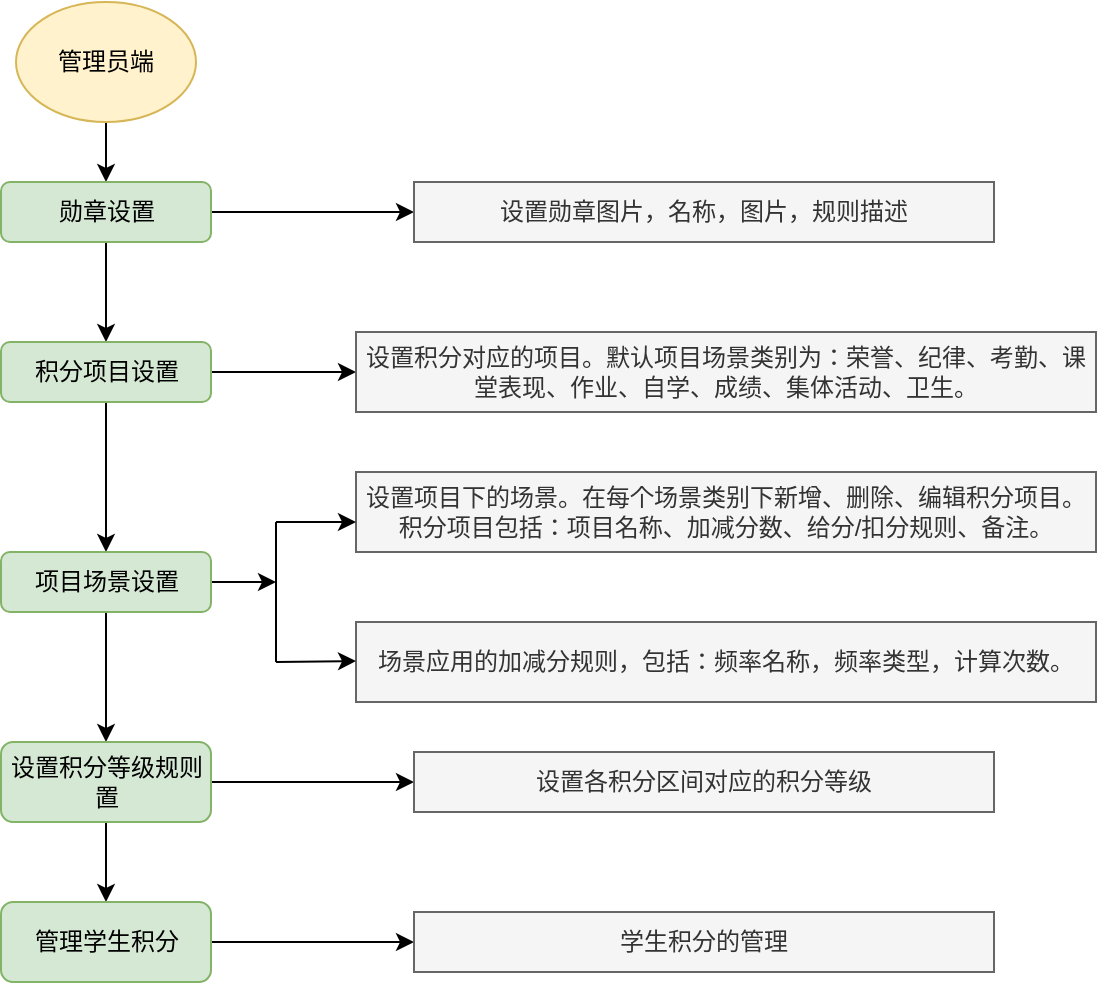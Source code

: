 <mxfile version="14.9.8" type="github" pages="2">
  <diagram id="oiV08wRDTRCFy15OqytV" name="Page-1">
    <mxGraphModel dx="942" dy="507" grid="1" gridSize="10" guides="1" tooltips="1" connect="1" arrows="1" fold="1" page="1" pageScale="1" pageWidth="827" pageHeight="1169" math="0" shadow="0">
      <root>
        <mxCell id="0" />
        <mxCell id="1" parent="0" />
        <mxCell id="uAQ2mNjvUwepVeP2NFKL-7" style="edgeStyle=orthogonalEdgeStyle;rounded=0;orthogonalLoop=1;jettySize=auto;html=1;exitX=0.5;exitY=1;exitDx=0;exitDy=0;entryX=0.5;entryY=0;entryDx=0;entryDy=0;" edge="1" parent="1" source="uAQ2mNjvUwepVeP2NFKL-2" target="uAQ2mNjvUwepVeP2NFKL-3">
          <mxGeometry relative="1" as="geometry" />
        </mxCell>
        <mxCell id="uAQ2mNjvUwepVeP2NFKL-2" value="&lt;span&gt;管理员端&lt;/span&gt;" style="ellipse;whiteSpace=wrap;html=1;fillColor=#fff2cc;strokeColor=#d6b656;" vertex="1" parent="1">
          <mxGeometry x="70" y="40" width="90" height="60" as="geometry" />
        </mxCell>
        <mxCell id="uAQ2mNjvUwepVeP2NFKL-6" style="edgeStyle=orthogonalEdgeStyle;rounded=0;orthogonalLoop=1;jettySize=auto;html=1;" edge="1" parent="1" source="uAQ2mNjvUwepVeP2NFKL-3" target="uAQ2mNjvUwepVeP2NFKL-5">
          <mxGeometry relative="1" as="geometry" />
        </mxCell>
        <mxCell id="uAQ2mNjvUwepVeP2NFKL-10" style="edgeStyle=orthogonalEdgeStyle;rounded=0;orthogonalLoop=1;jettySize=auto;html=1;exitX=0.5;exitY=1;exitDx=0;exitDy=0;" edge="1" parent="1" source="uAQ2mNjvUwepVeP2NFKL-3" target="uAQ2mNjvUwepVeP2NFKL-4">
          <mxGeometry relative="1" as="geometry" />
        </mxCell>
        <mxCell id="uAQ2mNjvUwepVeP2NFKL-3" value="勋章设置" style="rounded=1;whiteSpace=wrap;html=1;fillColor=#d5e8d4;strokeColor=#82b366;" vertex="1" parent="1">
          <mxGeometry x="62.5" y="130" width="105" height="30" as="geometry" />
        </mxCell>
        <mxCell id="uAQ2mNjvUwepVeP2NFKL-11" style="edgeStyle=orthogonalEdgeStyle;rounded=0;orthogonalLoop=1;jettySize=auto;html=1;exitX=1;exitY=0.5;exitDx=0;exitDy=0;entryX=0;entryY=0.5;entryDx=0;entryDy=0;" edge="1" parent="1" source="uAQ2mNjvUwepVeP2NFKL-4" target="uAQ2mNjvUwepVeP2NFKL-8">
          <mxGeometry relative="1" as="geometry" />
        </mxCell>
        <mxCell id="uAQ2mNjvUwepVeP2NFKL-23" style="rounded=0;orthogonalLoop=1;jettySize=auto;html=1;exitX=0.5;exitY=1;exitDx=0;exitDy=0;entryX=0.5;entryY=0;entryDx=0;entryDy=0;" edge="1" parent="1" source="uAQ2mNjvUwepVeP2NFKL-4" target="uAQ2mNjvUwepVeP2NFKL-12">
          <mxGeometry relative="1" as="geometry" />
        </mxCell>
        <mxCell id="uAQ2mNjvUwepVeP2NFKL-4" value="积分项目设置" style="rounded=1;whiteSpace=wrap;html=1;fillColor=#d5e8d4;strokeColor=#82b366;" vertex="1" parent="1">
          <mxGeometry x="62.5" y="210" width="105" height="30" as="geometry" />
        </mxCell>
        <mxCell id="uAQ2mNjvUwepVeP2NFKL-5" value="设置勋章图片，名称，图片，规则描述" style="rounded=0;whiteSpace=wrap;html=1;fillColor=#f5f5f5;strokeColor=#666666;fontColor=#333333;" vertex="1" parent="1">
          <mxGeometry x="269" y="130" width="290" height="30" as="geometry" />
        </mxCell>
        <mxCell id="uAQ2mNjvUwepVeP2NFKL-8" value="设置积分对应的项目。默认项目场景类别为：荣誉、纪律、考勤、课堂表现、作业、自学、成绩、集体活动、卫生。" style="rounded=0;whiteSpace=wrap;html=1;fillColor=#f5f5f5;strokeColor=#666666;fontColor=#333333;" vertex="1" parent="1">
          <mxGeometry x="240" y="205" width="370" height="40" as="geometry" />
        </mxCell>
        <mxCell id="uAQ2mNjvUwepVeP2NFKL-22" style="edgeStyle=none;rounded=0;orthogonalLoop=1;jettySize=auto;html=1;exitX=1;exitY=0.5;exitDx=0;exitDy=0;" edge="1" parent="1" source="uAQ2mNjvUwepVeP2NFKL-12">
          <mxGeometry relative="1" as="geometry">
            <mxPoint x="200" y="330" as="targetPoint" />
          </mxGeometry>
        </mxCell>
        <mxCell id="uAQ2mNjvUwepVeP2NFKL-28" style="edgeStyle=none;rounded=0;orthogonalLoop=1;jettySize=auto;html=1;exitX=0.5;exitY=1;exitDx=0;exitDy=0;entryX=0.5;entryY=0;entryDx=0;entryDy=0;" edge="1" parent="1" source="uAQ2mNjvUwepVeP2NFKL-12" target="uAQ2mNjvUwepVeP2NFKL-24">
          <mxGeometry relative="1" as="geometry" />
        </mxCell>
        <mxCell id="uAQ2mNjvUwepVeP2NFKL-12" value="项目场景设置" style="rounded=1;whiteSpace=wrap;html=1;fillColor=#d5e8d4;strokeColor=#82b366;" vertex="1" parent="1">
          <mxGeometry x="62.5" y="315" width="105" height="30" as="geometry" />
        </mxCell>
        <mxCell id="uAQ2mNjvUwepVeP2NFKL-13" value="设置项目下的场景。在每个场景类别下新增、删除、编辑积分项目。积分项目包括：项目名称、加减分数、给分/扣分规则、备注。" style="rounded=0;whiteSpace=wrap;html=1;fillColor=#f5f5f5;strokeColor=#666666;fontColor=#333333;" vertex="1" parent="1">
          <mxGeometry x="240" y="275" width="370" height="40" as="geometry" />
        </mxCell>
        <mxCell id="uAQ2mNjvUwepVeP2NFKL-14" value="场景应用的加减分规则，包括：频率名称，频率类型，计算次数。" style="rounded=0;whiteSpace=wrap;html=1;fillColor=#f5f5f5;strokeColor=#666666;fontColor=#333333;" vertex="1" parent="1">
          <mxGeometry x="240" y="350" width="370" height="40" as="geometry" />
        </mxCell>
        <mxCell id="uAQ2mNjvUwepVeP2NFKL-19" value="" style="endArrow=none;html=1;" edge="1" parent="1">
          <mxGeometry width="50" height="50" relative="1" as="geometry">
            <mxPoint x="200" y="370" as="sourcePoint" />
            <mxPoint x="200" y="300" as="targetPoint" />
            <Array as="points">
              <mxPoint x="200" y="340" />
            </Array>
          </mxGeometry>
        </mxCell>
        <mxCell id="uAQ2mNjvUwepVeP2NFKL-20" style="edgeStyle=none;rounded=0;orthogonalLoop=1;jettySize=auto;html=1;entryX=0;entryY=0.5;entryDx=0;entryDy=0;" edge="1" parent="1">
          <mxGeometry relative="1" as="geometry">
            <mxPoint x="200" y="370" as="sourcePoint" />
            <mxPoint x="240" y="369.5" as="targetPoint" />
          </mxGeometry>
        </mxCell>
        <mxCell id="uAQ2mNjvUwepVeP2NFKL-21" style="edgeStyle=none;rounded=0;orthogonalLoop=1;jettySize=auto;html=1;entryX=0;entryY=0.5;entryDx=0;entryDy=0;" edge="1" parent="1">
          <mxGeometry relative="1" as="geometry">
            <mxPoint x="200" y="300" as="sourcePoint" />
            <mxPoint x="240" y="300" as="targetPoint" />
          </mxGeometry>
        </mxCell>
        <mxCell id="uAQ2mNjvUwepVeP2NFKL-27" style="edgeStyle=none;rounded=0;orthogonalLoop=1;jettySize=auto;html=1;exitX=1;exitY=0.5;exitDx=0;exitDy=0;entryX=0;entryY=0.5;entryDx=0;entryDy=0;" edge="1" parent="1" source="uAQ2mNjvUwepVeP2NFKL-24" target="uAQ2mNjvUwepVeP2NFKL-26">
          <mxGeometry relative="1" as="geometry" />
        </mxCell>
        <mxCell id="uAQ2mNjvUwepVeP2NFKL-31" style="edgeStyle=none;rounded=0;orthogonalLoop=1;jettySize=auto;html=1;exitX=0.5;exitY=1;exitDx=0;exitDy=0;entryX=0.5;entryY=0;entryDx=0;entryDy=0;" edge="1" parent="1" source="uAQ2mNjvUwepVeP2NFKL-24" target="uAQ2mNjvUwepVeP2NFKL-29">
          <mxGeometry relative="1" as="geometry" />
        </mxCell>
        <mxCell id="uAQ2mNjvUwepVeP2NFKL-24" value="设置积分等级规则置" style="rounded=1;whiteSpace=wrap;html=1;fillColor=#d5e8d4;strokeColor=#82b366;" vertex="1" parent="1">
          <mxGeometry x="62.5" y="410" width="105" height="40" as="geometry" />
        </mxCell>
        <mxCell id="uAQ2mNjvUwepVeP2NFKL-26" value="设置各积分区间对应的积分等级" style="rounded=0;whiteSpace=wrap;html=1;fillColor=#f5f5f5;strokeColor=#666666;fontColor=#333333;" vertex="1" parent="1">
          <mxGeometry x="269" y="415" width="290" height="30" as="geometry" />
        </mxCell>
        <mxCell id="uAQ2mNjvUwepVeP2NFKL-32" style="edgeStyle=none;rounded=0;orthogonalLoop=1;jettySize=auto;html=1;exitX=1;exitY=0.5;exitDx=0;exitDy=0;entryX=0;entryY=0.5;entryDx=0;entryDy=0;" edge="1" parent="1" source="uAQ2mNjvUwepVeP2NFKL-29" target="uAQ2mNjvUwepVeP2NFKL-30">
          <mxGeometry relative="1" as="geometry" />
        </mxCell>
        <mxCell id="uAQ2mNjvUwepVeP2NFKL-29" value="管理学生积分" style="rounded=1;whiteSpace=wrap;html=1;fillColor=#d5e8d4;strokeColor=#82b366;" vertex="1" parent="1">
          <mxGeometry x="62.5" y="490" width="105" height="40" as="geometry" />
        </mxCell>
        <mxCell id="uAQ2mNjvUwepVeP2NFKL-30" value="学生积分的管理" style="rounded=0;whiteSpace=wrap;html=1;fillColor=#f5f5f5;strokeColor=#666666;fontColor=#333333;" vertex="1" parent="1">
          <mxGeometry x="269" y="495" width="290" height="30" as="geometry" />
        </mxCell>
      </root>
    </mxGraphModel>
  </diagram>
  <diagram id="3Bh-lF-3emFQRgVDbQ4a" name="Page-2">
    <mxGraphModel dx="942" dy="507" grid="1" gridSize="10" guides="1" tooltips="1" connect="1" arrows="1" fold="1" page="1" pageScale="1" pageWidth="827" pageHeight="1169" math="0" shadow="0">
      <root>
        <mxCell id="rbgn_vT0f06PPxG1StTC-0" />
        <mxCell id="rbgn_vT0f06PPxG1StTC-1" parent="rbgn_vT0f06PPxG1StTC-0" />
        <mxCell id="-gxkwIReDW0bt9_yIGGE-0" style="edgeStyle=orthogonalEdgeStyle;rounded=0;orthogonalLoop=1;jettySize=auto;html=1;exitX=0.5;exitY=1;exitDx=0;exitDy=0;entryX=0.5;entryY=0;entryDx=0;entryDy=0;" edge="1" parent="rbgn_vT0f06PPxG1StTC-1" source="-gxkwIReDW0bt9_yIGGE-1" target="-gxkwIReDW0bt9_yIGGE-4">
          <mxGeometry relative="1" as="geometry" />
        </mxCell>
        <mxCell id="-gxkwIReDW0bt9_yIGGE-1" value="&lt;span&gt;教师端&lt;/span&gt;" style="ellipse;whiteSpace=wrap;html=1;fillColor=#fff2cc;strokeColor=#d6b656;" vertex="1" parent="rbgn_vT0f06PPxG1StTC-1">
          <mxGeometry x="70" y="40" width="90" height="60" as="geometry" />
        </mxCell>
        <mxCell id="-gxkwIReDW0bt9_yIGGE-3" style="edgeStyle=orthogonalEdgeStyle;rounded=0;orthogonalLoop=1;jettySize=auto;html=1;exitX=0.5;exitY=1;exitDx=0;exitDy=0;entryX=0.5;entryY=0;entryDx=0;entryDy=0;" edge="1" parent="rbgn_vT0f06PPxG1StTC-1" source="-gxkwIReDW0bt9_yIGGE-4" target="-gxkwIReDW0bt9_yIGGE-12">
          <mxGeometry relative="1" as="geometry">
            <mxPoint x="115" y="210" as="targetPoint" />
          </mxGeometry>
        </mxCell>
        <mxCell id="-gxkwIReDW0bt9_yIGGE-25" style="edgeStyle=none;rounded=0;orthogonalLoop=1;jettySize=auto;html=1;exitX=1;exitY=0.5;exitDx=0;exitDy=0;" edge="1" parent="rbgn_vT0f06PPxG1StTC-1" source="-gxkwIReDW0bt9_yIGGE-4">
          <mxGeometry relative="1" as="geometry">
            <mxPoint x="200" y="145" as="targetPoint" />
          </mxGeometry>
        </mxCell>
        <mxCell id="-gxkwIReDW0bt9_yIGGE-4" value="查看班级积分概况" style="rounded=1;whiteSpace=wrap;html=1;fillColor=#d5e8d4;strokeColor=#82b366;" vertex="1" parent="rbgn_vT0f06PPxG1StTC-1">
          <mxGeometry x="62.5" y="130" width="105" height="30" as="geometry" />
        </mxCell>
        <mxCell id="-gxkwIReDW0bt9_yIGGE-8" value="查看最高积分、最低积分、平均积分、平均积分年级排名" style="rounded=0;whiteSpace=wrap;html=1;fillColor=#f5f5f5;strokeColor=#666666;fontColor=#333333;" vertex="1" parent="rbgn_vT0f06PPxG1StTC-1">
          <mxGeometry x="240" y="90" width="370" height="30" as="geometry" />
        </mxCell>
        <mxCell id="-gxkwIReDW0bt9_yIGGE-9" value="查看班级积分平均分综合图、学生积分等级分布图" style="rounded=0;whiteSpace=wrap;html=1;fillColor=#f5f5f5;strokeColor=#666666;fontColor=#333333;" vertex="1" parent="rbgn_vT0f06PPxG1StTC-1">
          <mxGeometry x="240" y="170" width="370" height="30" as="geometry" />
        </mxCell>
        <mxCell id="-gxkwIReDW0bt9_yIGGE-12" value="管理学生积分" style="rounded=1;whiteSpace=wrap;html=1;fillColor=#d5e8d4;strokeColor=#82b366;" vertex="1" parent="rbgn_vT0f06PPxG1StTC-1">
          <mxGeometry x="62.5" y="315" width="105" height="30" as="geometry" />
        </mxCell>
        <mxCell id="-gxkwIReDW0bt9_yIGGE-13" value="查看学生详细积分表，可按姓名、学号、总积分、积分排名、 各积分类别进行排序显示" style="rounded=0;whiteSpace=wrap;html=1;fillColor=#f5f5f5;strokeColor=#666666;fontColor=#333333;" vertex="1" parent="rbgn_vT0f06PPxG1StTC-1">
          <mxGeometry x="240" y="240" width="370" height="40" as="geometry" />
        </mxCell>
        <mxCell id="-gxkwIReDW0bt9_yIGGE-14" value="增加、删除学生积分项目" style="rounded=0;whiteSpace=wrap;html=1;fillColor=#f5f5f5;strokeColor=#666666;fontColor=#333333;" vertex="1" parent="rbgn_vT0f06PPxG1StTC-1">
          <mxGeometry x="240" y="310" width="370" height="40" as="geometry" />
        </mxCell>
        <mxCell id="-gxkwIReDW0bt9_yIGGE-15" value="" style="endArrow=none;html=1;" edge="1" parent="rbgn_vT0f06PPxG1StTC-1">
          <mxGeometry width="50" height="50" relative="1" as="geometry">
            <mxPoint x="200" y="390" as="sourcePoint" />
            <mxPoint x="200" y="260" as="targetPoint" />
            <Array as="points">
              <mxPoint x="200" y="340" />
            </Array>
          </mxGeometry>
        </mxCell>
        <mxCell id="-gxkwIReDW0bt9_yIGGE-16" style="edgeStyle=none;rounded=0;orthogonalLoop=1;jettySize=auto;html=1;entryX=0;entryY=0.5;entryDx=0;entryDy=0;" edge="1" parent="rbgn_vT0f06PPxG1StTC-1">
          <mxGeometry relative="1" as="geometry">
            <mxPoint x="200" y="330" as="sourcePoint" />
            <mxPoint x="240" y="329.5" as="targetPoint" />
          </mxGeometry>
        </mxCell>
        <mxCell id="-gxkwIReDW0bt9_yIGGE-17" style="edgeStyle=none;rounded=0;orthogonalLoop=1;jettySize=auto;html=1;entryX=0;entryY=0.5;entryDx=0;entryDy=0;" edge="1" parent="rbgn_vT0f06PPxG1StTC-1">
          <mxGeometry relative="1" as="geometry">
            <mxPoint x="200" y="259.5" as="sourcePoint" />
            <mxPoint x="240" y="259.5" as="targetPoint" />
          </mxGeometry>
        </mxCell>
        <mxCell id="-gxkwIReDW0bt9_yIGGE-21" value="查看单个学生积分详情" style="rounded=0;whiteSpace=wrap;html=1;fillColor=#f5f5f5;strokeColor=#666666;fontColor=#333333;" vertex="1" parent="rbgn_vT0f06PPxG1StTC-1">
          <mxGeometry x="240" y="380" width="370" height="30" as="geometry" />
        </mxCell>
        <mxCell id="-gxkwIReDW0bt9_yIGGE-26" value="" style="endArrow=none;html=1;" edge="1" parent="rbgn_vT0f06PPxG1StTC-1">
          <mxGeometry width="50" height="50" relative="1" as="geometry">
            <mxPoint x="200" y="185" as="sourcePoint" />
            <mxPoint x="200" y="105" as="targetPoint" />
          </mxGeometry>
        </mxCell>
        <mxCell id="-gxkwIReDW0bt9_yIGGE-27" value="" style="endArrow=classic;html=1;" edge="1" parent="rbgn_vT0f06PPxG1StTC-1">
          <mxGeometry width="50" height="50" relative="1" as="geometry">
            <mxPoint x="200" y="184.5" as="sourcePoint" />
            <mxPoint x="240" y="184.5" as="targetPoint" />
          </mxGeometry>
        </mxCell>
        <mxCell id="-gxkwIReDW0bt9_yIGGE-28" value="" style="endArrow=classic;html=1;" edge="1" parent="rbgn_vT0f06PPxG1StTC-1">
          <mxGeometry width="50" height="50" relative="1" as="geometry">
            <mxPoint x="200" y="104.5" as="sourcePoint" />
            <mxPoint x="240" y="104.5" as="targetPoint" />
          </mxGeometry>
        </mxCell>
        <mxCell id="-gxkwIReDW0bt9_yIGGE-29" style="edgeStyle=none;rounded=0;orthogonalLoop=1;jettySize=auto;html=1;entryX=0;entryY=0.5;entryDx=0;entryDy=0;" edge="1" parent="rbgn_vT0f06PPxG1StTC-1">
          <mxGeometry relative="1" as="geometry">
            <mxPoint x="200" y="390.5" as="sourcePoint" />
            <mxPoint x="240" y="390" as="targetPoint" />
          </mxGeometry>
        </mxCell>
        <mxCell id="-gxkwIReDW0bt9_yIGGE-31" value="查看单个学生积分详情" style="rounded=0;whiteSpace=wrap;html=1;fillColor=#f5f5f5;strokeColor=#666666;fontColor=#333333;" vertex="1" parent="rbgn_vT0f06PPxG1StTC-1">
          <mxGeometry x="240" y="380" width="370" height="30" as="geometry" />
        </mxCell>
        <mxCell id="-gxkwIReDW0bt9_yIGGE-32" style="edgeStyle=none;rounded=0;orthogonalLoop=1;jettySize=auto;html=1;exitX=1;exitY=0.5;exitDx=0;exitDy=0;" edge="1" parent="rbgn_vT0f06PPxG1StTC-1">
          <mxGeometry relative="1" as="geometry">
            <mxPoint x="200" y="329.5" as="targetPoint" />
            <mxPoint x="167.5" y="329.5" as="sourcePoint" />
          </mxGeometry>
        </mxCell>
      </root>
    </mxGraphModel>
  </diagram>
</mxfile>

